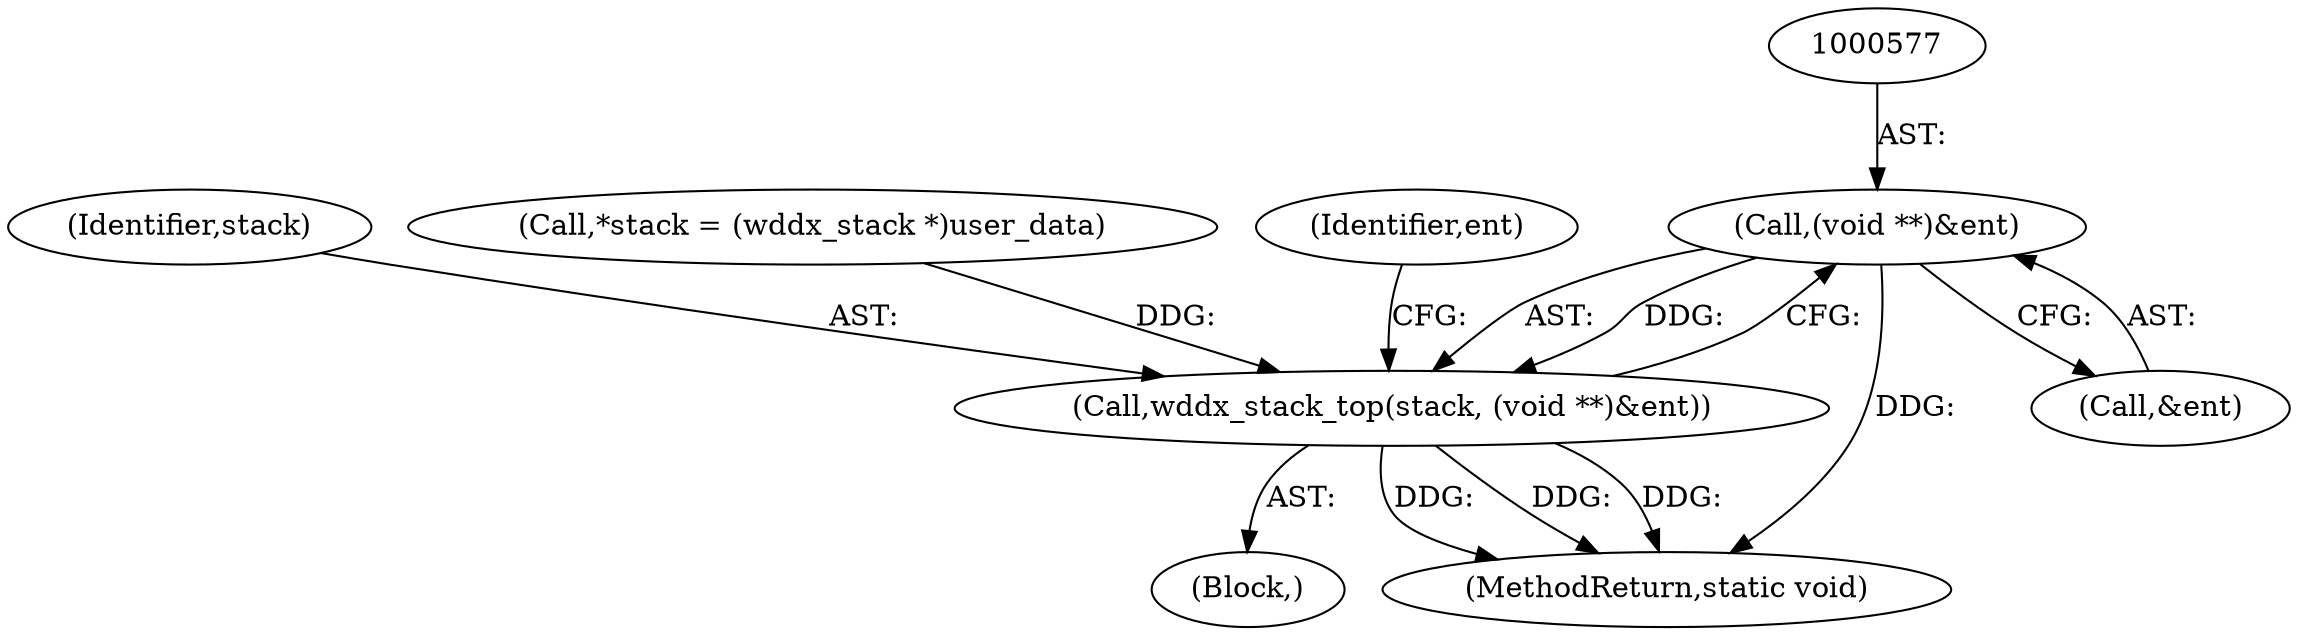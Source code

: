 digraph "0_php-src_698a691724c0a949295991e5df091ce16f899e02?w=1@pointer" {
"1000576" [label="(Call,(void **)&ent)"];
"1000574" [label="(Call,wddx_stack_top(stack, (void **)&ent))"];
"1000575" [label="(Identifier,stack)"];
"1000572" [label="(Block,)"];
"1000576" [label="(Call,(void **)&ent)"];
"1000586" [label="(MethodReturn,static void)"];
"1000115" [label="(Call,*stack = (wddx_stack *)user_data)"];
"1000578" [label="(Call,&ent)"];
"1000574" [label="(Call,wddx_stack_top(stack, (void **)&ent))"];
"1000581" [label="(Identifier,ent)"];
"1000576" -> "1000574"  [label="AST: "];
"1000576" -> "1000578"  [label="CFG: "];
"1000577" -> "1000576"  [label="AST: "];
"1000578" -> "1000576"  [label="AST: "];
"1000574" -> "1000576"  [label="CFG: "];
"1000576" -> "1000586"  [label="DDG: "];
"1000576" -> "1000574"  [label="DDG: "];
"1000574" -> "1000572"  [label="AST: "];
"1000575" -> "1000574"  [label="AST: "];
"1000581" -> "1000574"  [label="CFG: "];
"1000574" -> "1000586"  [label="DDG: "];
"1000574" -> "1000586"  [label="DDG: "];
"1000574" -> "1000586"  [label="DDG: "];
"1000115" -> "1000574"  [label="DDG: "];
}
